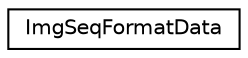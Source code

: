 digraph G
{
  edge [fontname="Helvetica",fontsize="10",labelfontname="Helvetica",labelfontsize="10"];
  node [fontname="Helvetica",fontsize="10",shape=record];
  rankdir=LR;
  Node1 [label="ImgSeqFormatData",height=0.2,width=0.4,color="black", fillcolor="white", style="filled",URL="$d7/dd4/structImgSeqFormatData.html"];
}
